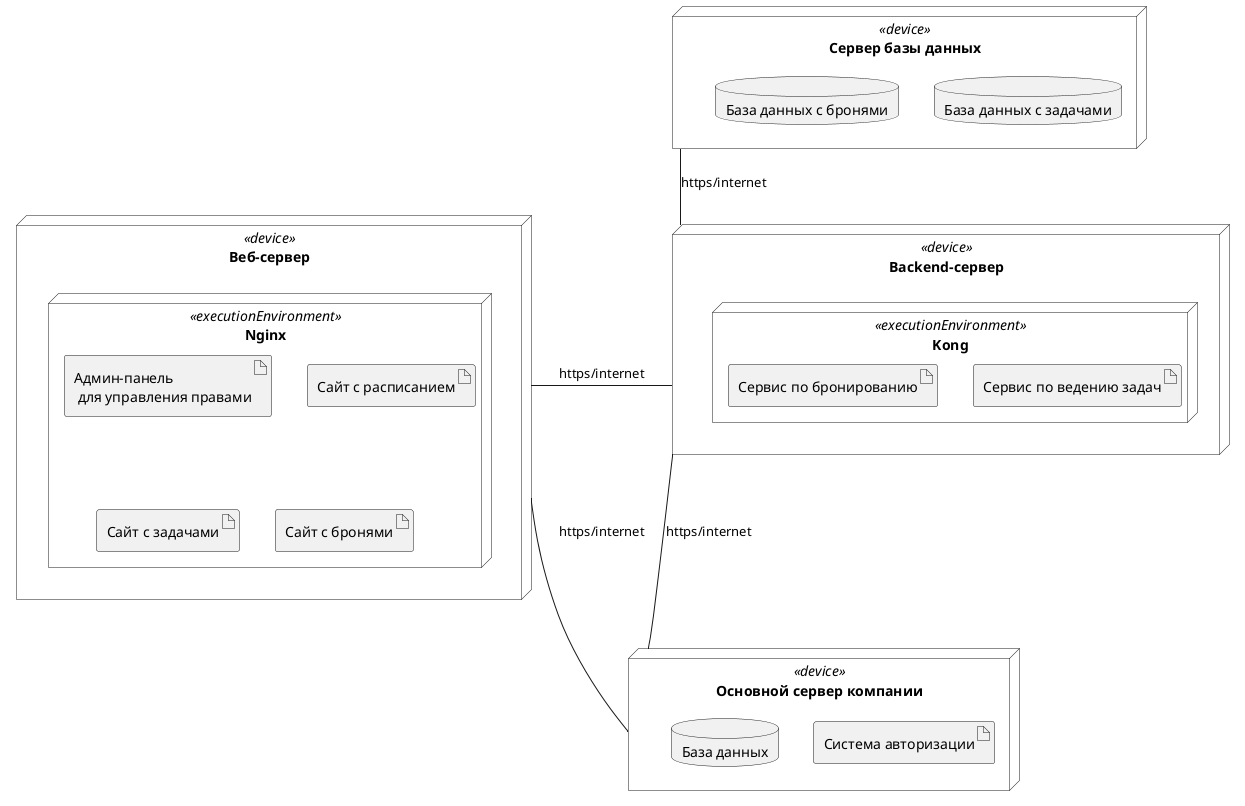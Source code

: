 @startuml
<style>
node {
    BackGroundColor white
    LineThickness 0.5
    RoundCorner 0
}
</style>


node "Основной сервер компании" as MainServer <<device>> {
    artifact "Система авторизации"
    database "База данных" as Database
}

node "Сервер базы данных" as DBServer <<device>> {
    database "База данных с задачами" as TasksDB
    database "База данных с бронями" as ReservationsDB
}

node "Backend-сервер" as BackendServer <<device>> {
    node Kong <<executionEnvironment>> {
        artifact "Сервис по ведению задач" as TasksService
        artifact "Сервис по бронированию" as ReservationsService
    }
}

node "Веб-сервер" as WebServer <<device>> {
    node Nginx <<executionEnvironment>> {
        artifact "Админ-панель\n для управления правами" as AdminPanel

        artifact "Сайт с расписанием" as ScheduleSection

        artifact "Сайт с задачами" as TasksSection

        artifact "Сайт с бронями" as ReservationsSection
    }
}

WebServer -left- BackendServer : https/internet

BackendServer -up- DBServer : https/internet
BackendServer -up- MainServer : https/internet

WebServer --- MainServer : https/internet
@enduml
